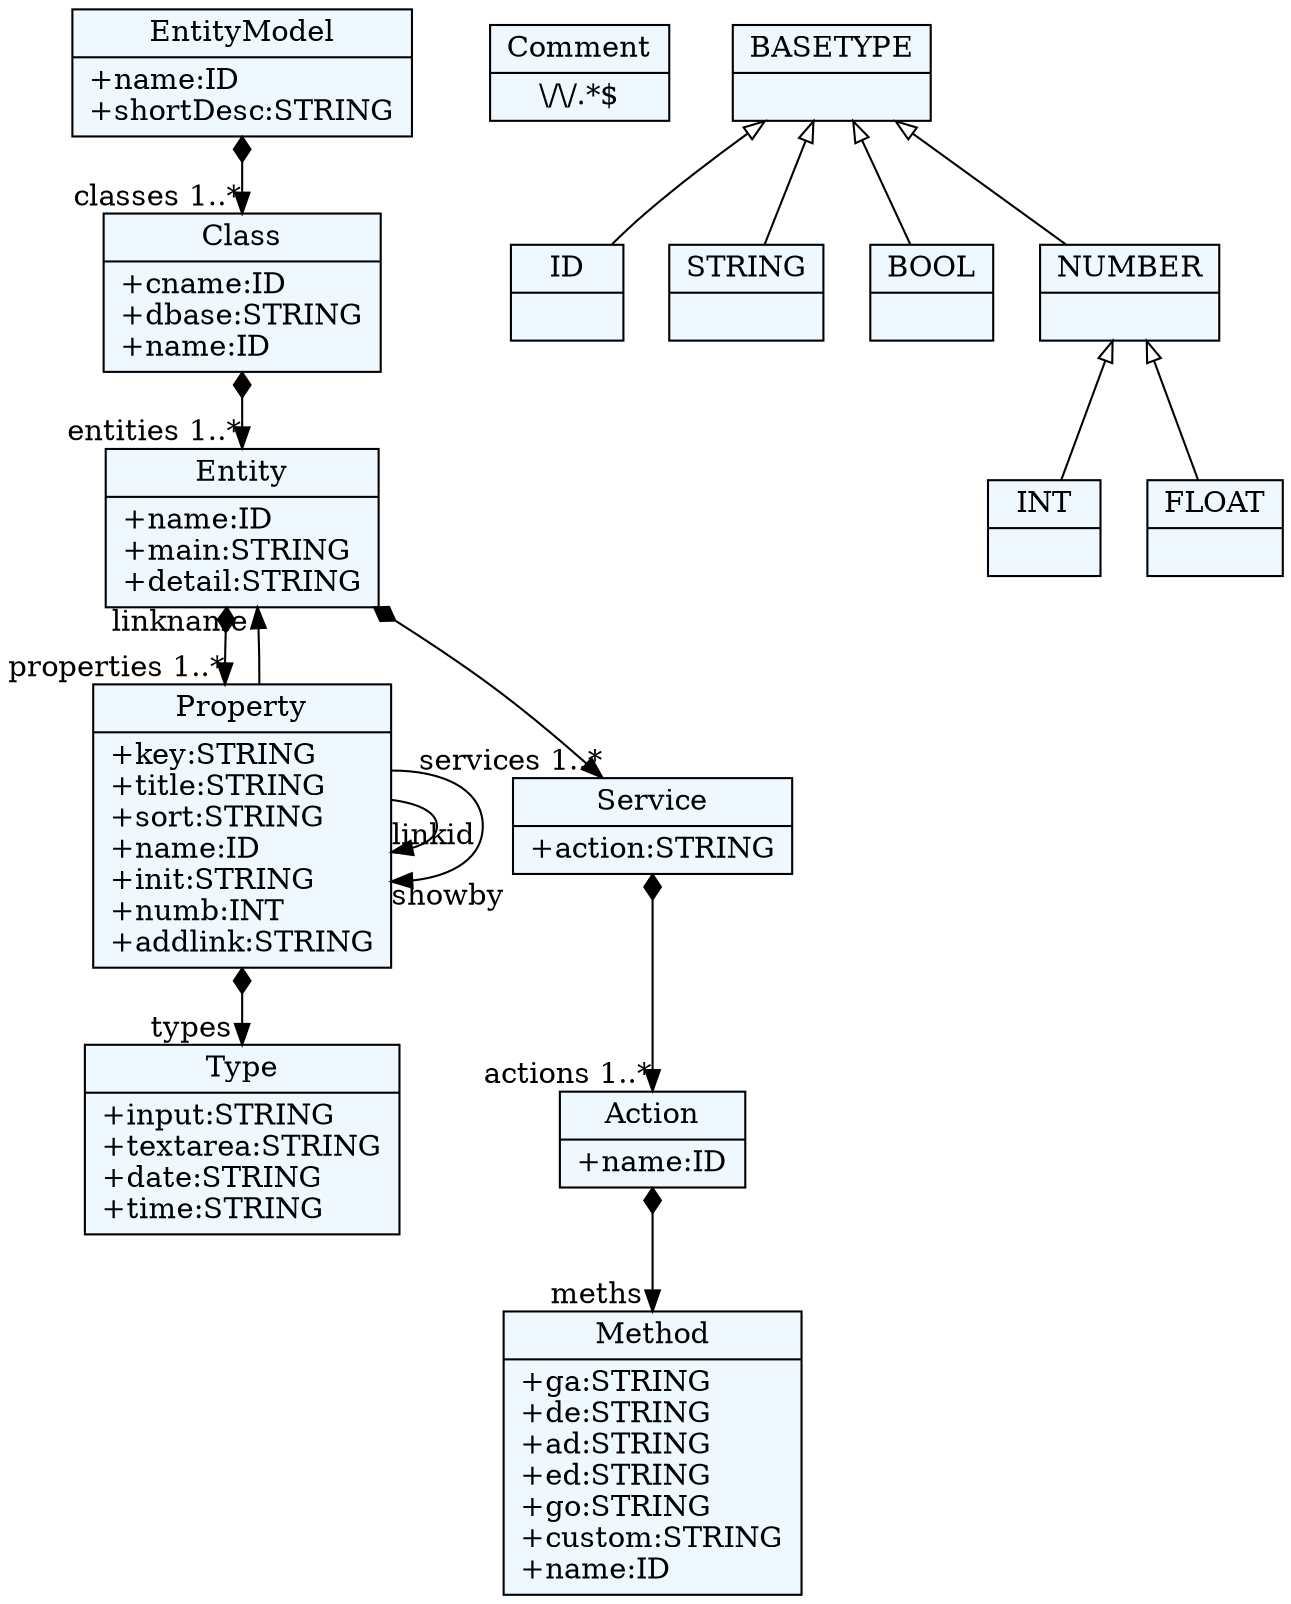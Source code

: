 
    digraph xtext {
    fontname = "Bitstream Vera Sans"
    fontsize = 8
    node[
        shape=record,
        style=filled,
        fillcolor=aliceblue
    ]
    nodesep = 0.3
    edge[dir=black,arrowtail=empty]


48932280 -> 48932752[arrowtail=diamond, dir=both, headlabel="classes 1..*"]
48932280[ label="{EntityModel|+name:ID\l+shortDesc:STRING\l}"]

48932752 -> 48933224[arrowtail=diamond, dir=both, headlabel="entities 1..*"]
48932752[ label="{Class|+cname:ID\l+dbase:STRING\l+name:ID\l}"]

48933224 -> 48934168[arrowtail=diamond, dir=both, headlabel="properties 1..*"]
48933224 -> 48933696[arrowtail=diamond, dir=both, headlabel="services 1..*"]
48933224[ label="{Entity|+name:ID\l+main:STRING\l+detail:STRING\l}"]

48933696 -> 49242160[arrowtail=diamond, dir=both, headlabel="actions 1..*"]
48933696[ label="{Service|+action:STRING\l}"]

48934168 -> 49243104[arrowtail=diamond, dir=both, headlabel="types "]
48934168 -> 48933224[headlabel="linkname "]
48934168 -> 48934168[headlabel="linkid "]
48934168 -> 48934168[headlabel="showby "]
48934168[ label="{Property|+key:STRING\l+title:STRING\l+sort:STRING\l+name:ID\l+init:STRING\l+numb:INT\l+addlink:STRING\l}"]

49242160 -> 49242632[arrowtail=diamond, dir=both, headlabel="meths "]
49242160[ label="{Action|+name:ID\l}"]

49242632[ label="{Method|+ga:STRING\l+de:STRING\l+ad:STRING\l+ed:STRING\l+go:STRING\l+custom:STRING\l+name:ID\l}"]

49243104[ label="{Type|+input:STRING\l+textarea:STRING\l+date:STRING\l+time:STRING\l}"]

49243576[ label="{Comment|\\/\\/.*$}"]

48912272[ label="{ID|}"]

48912744[ label="{STRING|}"]

48913216[ label="{BOOL|}"]

48913688[ label="{INT|}"]

48930864[ label="{FLOAT|}"]

48931336[ label="{NUMBER|}"]
48931336 -> 48930864 [dir=back]
48931336 -> 48913688 [dir=back]

48931808[ label="{BASETYPE|}"]
48931808 -> 48931336 [dir=back]
48931808 -> 48913216 [dir=back]
48931808 -> 48912272 [dir=back]
48931808 -> 48912744 [dir=back]


}
